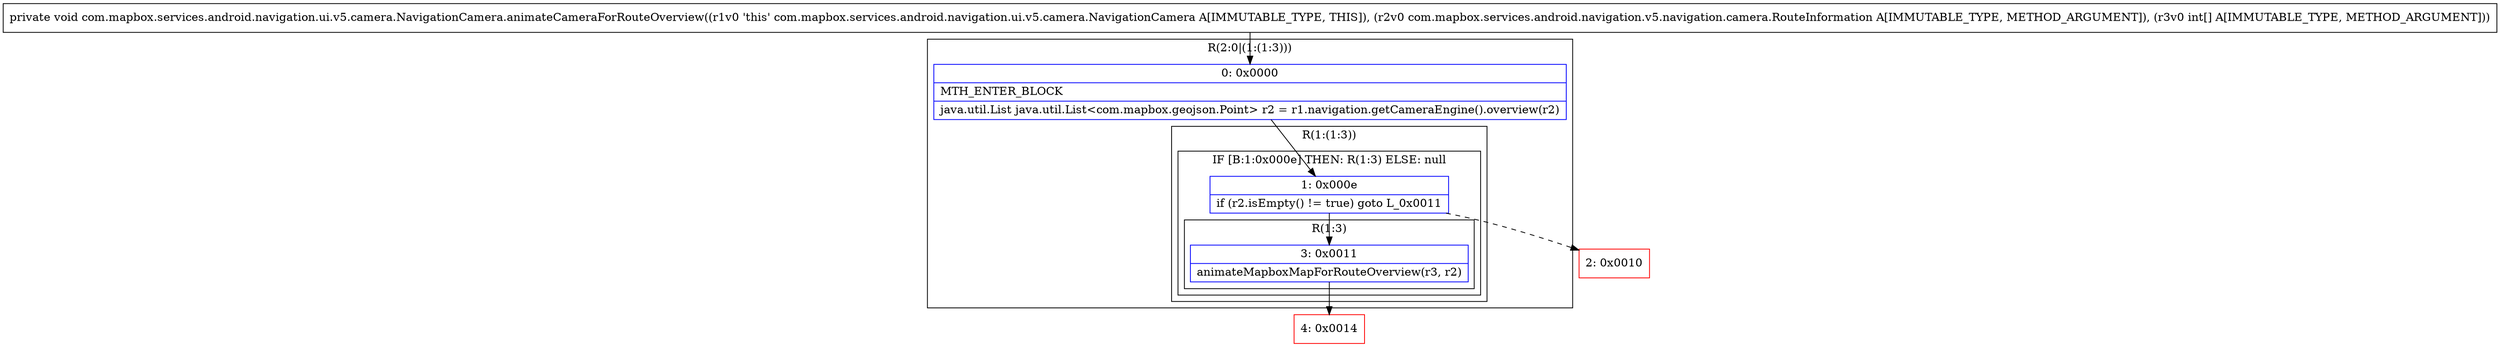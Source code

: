 digraph "CFG forcom.mapbox.services.android.navigation.ui.v5.camera.NavigationCamera.animateCameraForRouteOverview(Lcom\/mapbox\/services\/android\/navigation\/v5\/navigation\/camera\/RouteInformation;[I)V" {
subgraph cluster_Region_1334543433 {
label = "R(2:0|(1:(1:3)))";
node [shape=record,color=blue];
Node_0 [shape=record,label="{0\:\ 0x0000|MTH_ENTER_BLOCK\l|java.util.List java.util.List\<com.mapbox.geojson.Point\> r2 = r1.navigation.getCameraEngine().overview(r2)\l}"];
subgraph cluster_Region_745587328 {
label = "R(1:(1:3))";
node [shape=record,color=blue];
subgraph cluster_IfRegion_1220043640 {
label = "IF [B:1:0x000e] THEN: R(1:3) ELSE: null";
node [shape=record,color=blue];
Node_1 [shape=record,label="{1\:\ 0x000e|if (r2.isEmpty() != true) goto L_0x0011\l}"];
subgraph cluster_Region_638851681 {
label = "R(1:3)";
node [shape=record,color=blue];
Node_3 [shape=record,label="{3\:\ 0x0011|animateMapboxMapForRouteOverview(r3, r2)\l}"];
}
}
}
}
Node_2 [shape=record,color=red,label="{2\:\ 0x0010}"];
Node_4 [shape=record,color=red,label="{4\:\ 0x0014}"];
MethodNode[shape=record,label="{private void com.mapbox.services.android.navigation.ui.v5.camera.NavigationCamera.animateCameraForRouteOverview((r1v0 'this' com.mapbox.services.android.navigation.ui.v5.camera.NavigationCamera A[IMMUTABLE_TYPE, THIS]), (r2v0 com.mapbox.services.android.navigation.v5.navigation.camera.RouteInformation A[IMMUTABLE_TYPE, METHOD_ARGUMENT]), (r3v0 int[] A[IMMUTABLE_TYPE, METHOD_ARGUMENT])) }"];
MethodNode -> Node_0;
Node_0 -> Node_1;
Node_1 -> Node_2[style=dashed];
Node_1 -> Node_3;
Node_3 -> Node_4;
}

